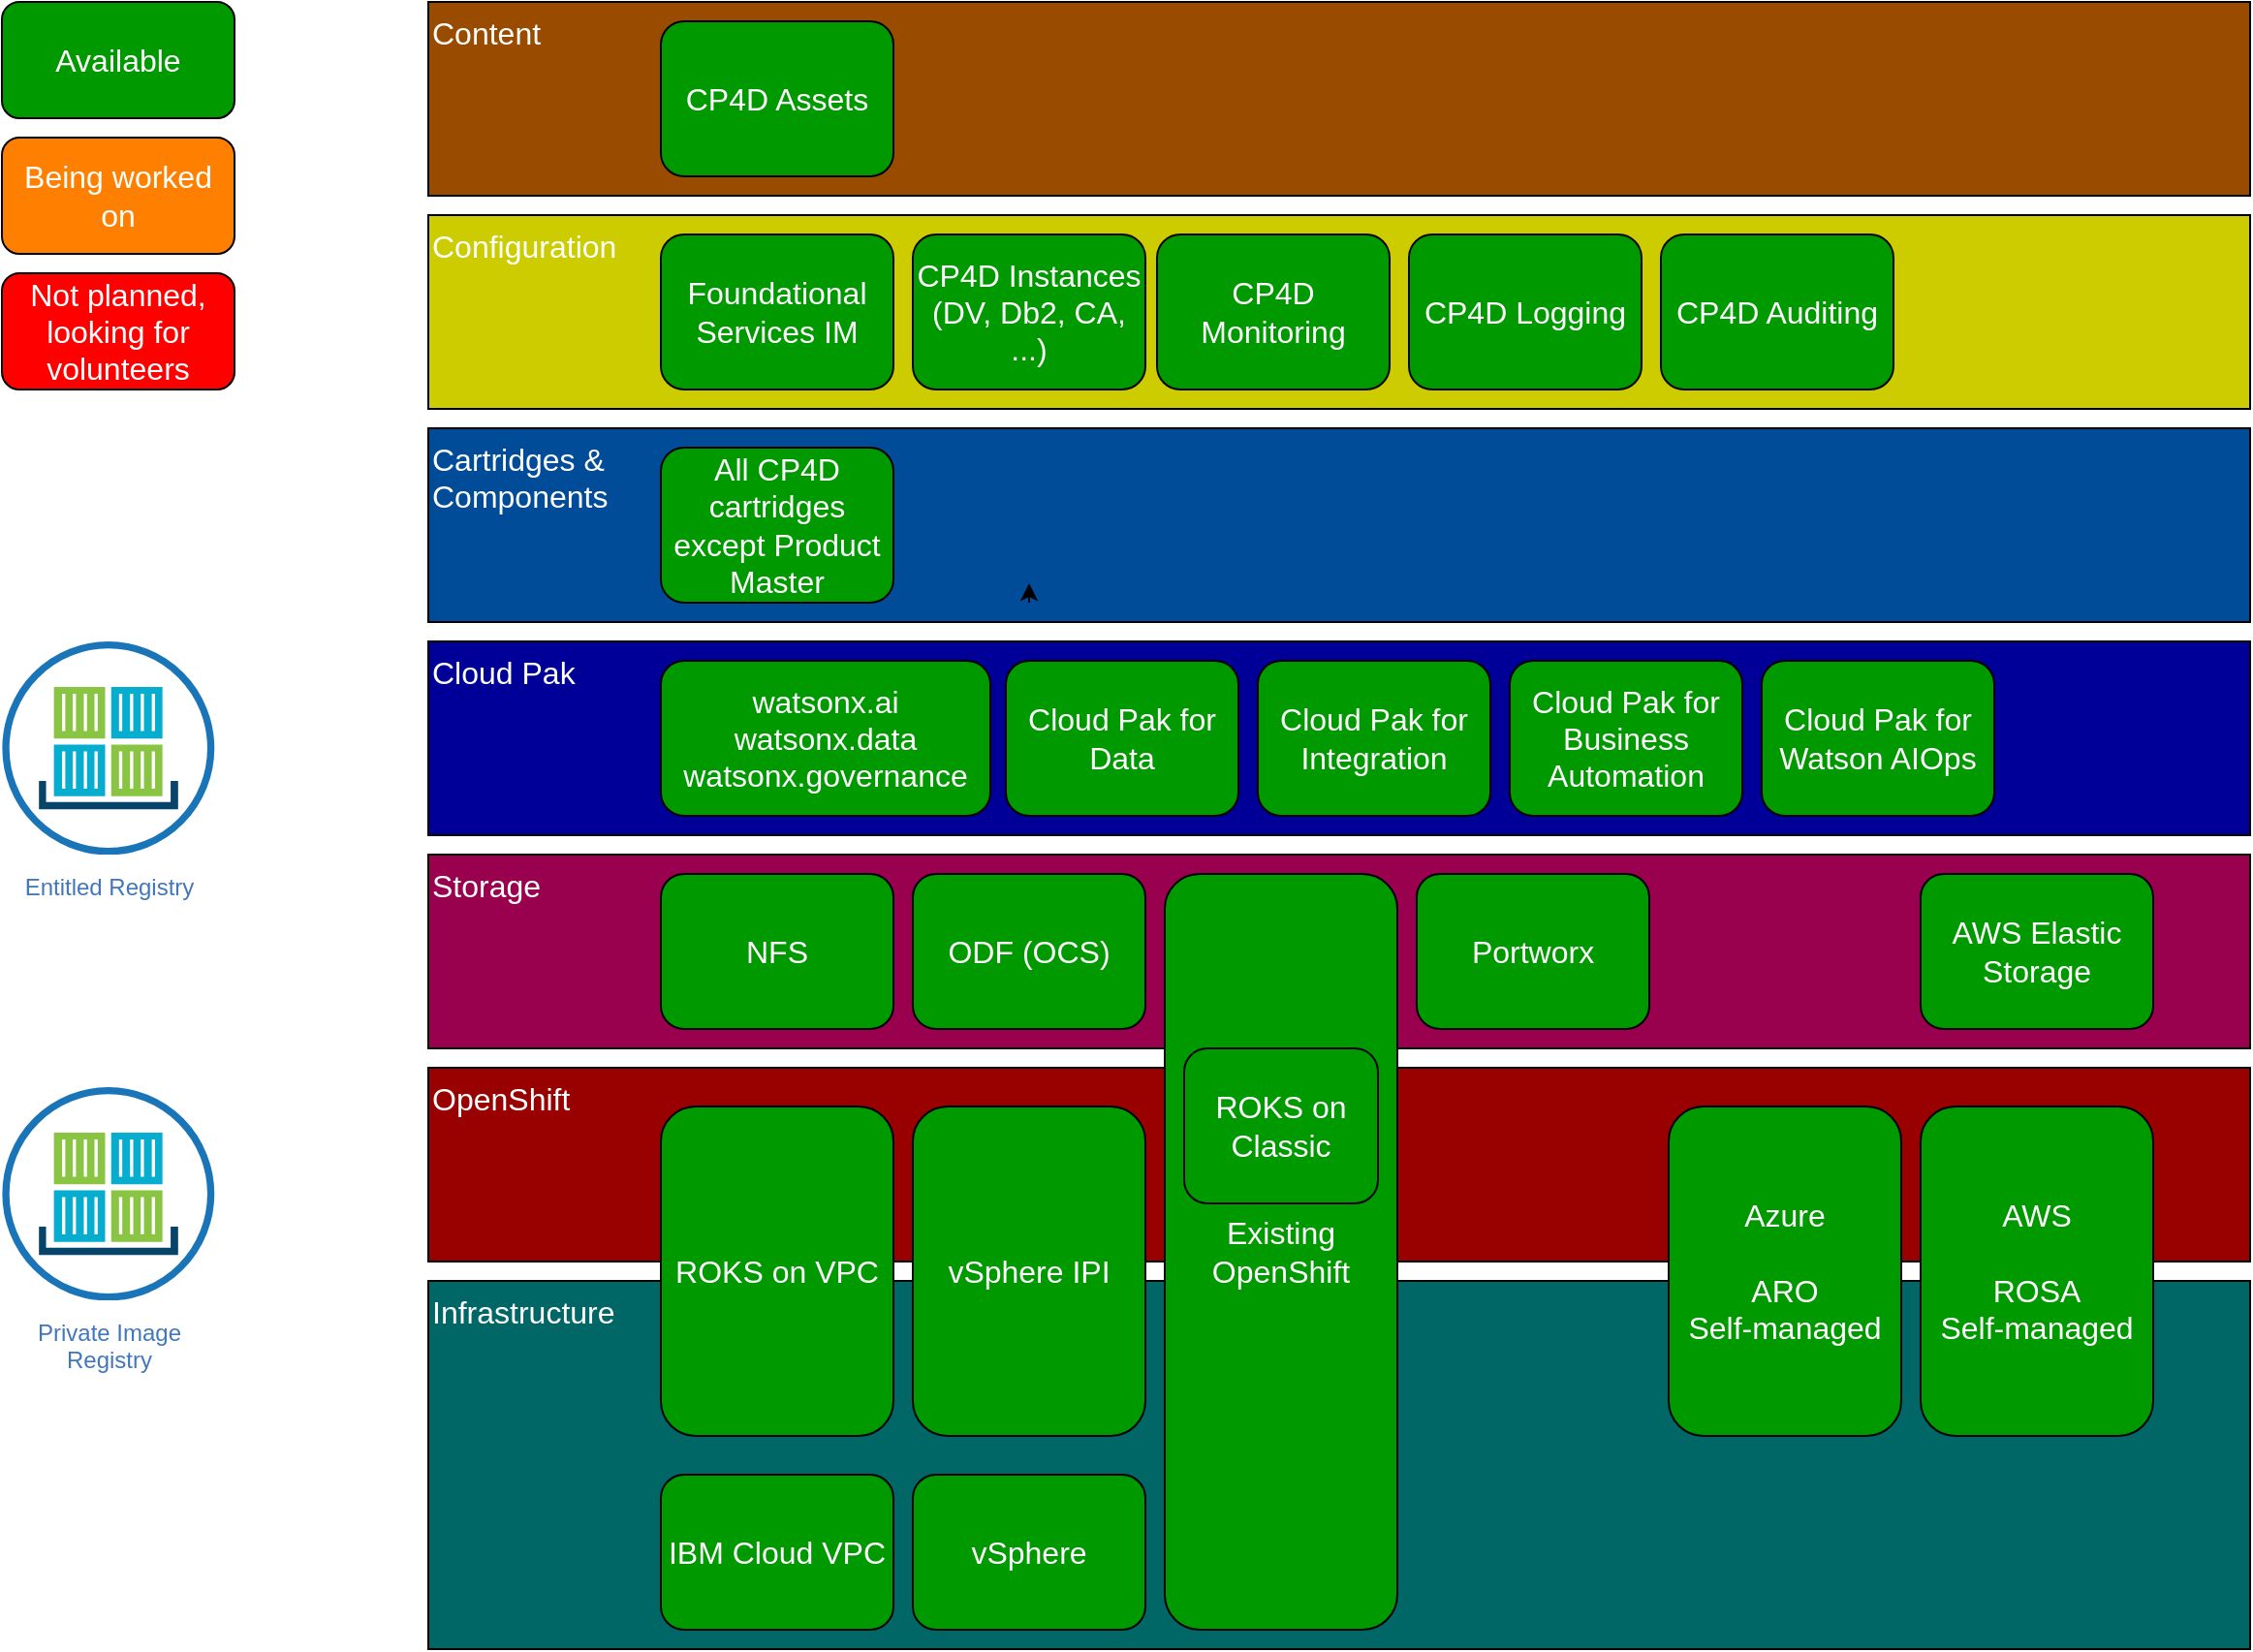 <mxfile version="24.1.0" type="device">
  <diagram id="2mgyJ-_zdfh3gZ3U018M" name="Page-1">
    <mxGraphModel dx="1825" dy="841" grid="1" gridSize="10" guides="1" tooltips="1" connect="1" arrows="1" fold="1" page="1" pageScale="1" pageWidth="827" pageHeight="1169" math="0" shadow="0">
      <root>
        <mxCell id="0" />
        <mxCell id="1" parent="0" />
        <mxCell id="PIvEL9YP9_9EcO1mkzoZ-20" value="Infrastructure" style="whiteSpace=wrap;html=1;align=left;verticalAlign=top;fillColor=#006666;fontColor=#FFFFFF;fontSize=16;" parent="1" vertex="1">
          <mxGeometry x="30" y="960" width="940" height="190" as="geometry" />
        </mxCell>
        <mxCell id="PIvEL9YP9_9EcO1mkzoZ-21" value="OpenShift" style="whiteSpace=wrap;html=1;align=left;verticalAlign=top;fillColor=#990000;fontColor=#FFFFFF;fontSize=16;" parent="1" vertex="1">
          <mxGeometry x="30" y="850" width="940" height="100" as="geometry" />
        </mxCell>
        <mxCell id="PIvEL9YP9_9EcO1mkzoZ-23" value="Storage" style="whiteSpace=wrap;html=1;align=left;verticalAlign=top;fillColor=#99004D;fontColor=#FFFFFF;fontSize=16;" parent="1" vertex="1">
          <mxGeometry x="30" y="740" width="940" height="100" as="geometry" />
        </mxCell>
        <mxCell id="PIvEL9YP9_9EcO1mkzoZ-31" value="Cloud Pak" style="whiteSpace=wrap;html=1;align=left;verticalAlign=top;fillColor=#000099;fontColor=#FFFFFF;fontSize=16;" parent="1" vertex="1">
          <mxGeometry x="30" y="630" width="940" height="100" as="geometry" />
        </mxCell>
        <mxCell id="PIvEL9YP9_9EcO1mkzoZ-32" value="Cartridges &amp;amp;&lt;br&gt;Components" style="whiteSpace=wrap;html=1;align=left;verticalAlign=top;fillColor=#004C99;fontColor=#FFFFFF;fontSize=16;" parent="1" vertex="1">
          <mxGeometry x="30" y="520" width="940" height="100" as="geometry" />
        </mxCell>
        <mxCell id="PIvEL9YP9_9EcO1mkzoZ-33" value="Configuration" style="whiteSpace=wrap;html=1;align=left;verticalAlign=top;fillColor=#CCCC00;fontColor=#FFFFFF;fontSize=16;" parent="1" vertex="1">
          <mxGeometry x="30" y="410" width="940" height="100" as="geometry" />
        </mxCell>
        <mxCell id="PIvEL9YP9_9EcO1mkzoZ-34" value="Content" style="whiteSpace=wrap;html=1;align=left;verticalAlign=top;fillColor=#994C00;fontColor=#FFFFFF;fontSize=16;" parent="1" vertex="1">
          <mxGeometry x="30" y="300" width="940" height="100" as="geometry" />
        </mxCell>
        <mxCell id="x2PrL_irTpATyocbjBxF-1" value="Available" style="rounded=1;whiteSpace=wrap;html=1;fontSize=16;fontColor=#FFFFFF;fillColor=#009900;align=center;verticalAlign=middle;" parent="1" vertex="1">
          <mxGeometry x="-190" y="300" width="120" height="60" as="geometry" />
        </mxCell>
        <mxCell id="x2PrL_irTpATyocbjBxF-2" value="Being worked on" style="rounded=1;whiteSpace=wrap;html=1;fontSize=16;fontColor=#FFFFFF;fillColor=#FF8000;align=center;verticalAlign=middle;" parent="1" vertex="1">
          <mxGeometry x="-190" y="370" width="120" height="60" as="geometry" />
        </mxCell>
        <mxCell id="x2PrL_irTpATyocbjBxF-3" value="Not planned, looking for volunteers" style="rounded=1;whiteSpace=wrap;html=1;fontSize=16;fontColor=#FFFFFF;fillColor=#FF0000;align=center;verticalAlign=middle;" parent="1" vertex="1">
          <mxGeometry x="-190" y="440" width="120" height="60" as="geometry" />
        </mxCell>
        <mxCell id="G57gemSaGJWGYIfYZtMg-1" value="CP4D Assets" style="rounded=1;whiteSpace=wrap;html=1;fontSize=16;fontColor=#FFFFFF;fillColor=#009900;align=center;verticalAlign=middle;" parent="1" vertex="1">
          <mxGeometry x="150" y="310" width="120" height="80" as="geometry" />
        </mxCell>
        <mxCell id="DfGgJ2XqmuiOgcKkVy2o-1" value="AWS Elastic Storage" style="rounded=1;whiteSpace=wrap;html=1;fontSize=16;fontColor=#FFFFFF;fillColor=#009900;align=center;verticalAlign=middle;" parent="1" vertex="1">
          <mxGeometry x="800" y="750" width="120" height="80" as="geometry" />
        </mxCell>
        <mxCell id="AeC-ubgtzM1ToBXU7dL--1" value="Cloud Pak for Data" style="rounded=1;whiteSpace=wrap;html=1;fontSize=16;fontColor=#FFFFFF;fillColor=#009900;align=center;verticalAlign=middle;" parent="1" vertex="1">
          <mxGeometry x="328" y="640" width="120" height="80" as="geometry" />
        </mxCell>
        <mxCell id="PIvEL9YP9_9EcO1mkzoZ-9" value="Infrastructure" parent="0" />
        <mxCell id="PIvEL9YP9_9EcO1mkzoZ-35" value="Private Image&lt;br&gt;Registry" style="aspect=fixed;perimeter=ellipsePerimeter;html=1;align=center;shadow=0;dashed=0;fontColor=#4277BB;labelBackgroundColor=#ffffff;fontSize=12;spacingTop=3;image;image=img/lib/ibm/miscellaneous/ibm_containers.svg;fillColor=#994C00;" parent="PIvEL9YP9_9EcO1mkzoZ-9" vertex="1">
          <mxGeometry x="-190" y="860" width="110" height="110" as="geometry" />
        </mxCell>
        <mxCell id="PIvEL9YP9_9EcO1mkzoZ-52" value="Entitled Registry" style="aspect=fixed;perimeter=ellipsePerimeter;html=1;align=center;shadow=0;dashed=0;fontColor=#4277BB;labelBackgroundColor=#ffffff;fontSize=12;spacingTop=3;image;image=img/lib/ibm/miscellaneous/ibm_containers.svg;fillColor=#994C00;" parent="PIvEL9YP9_9EcO1mkzoZ-9" vertex="1">
          <mxGeometry x="-190" y="630" width="110" height="110" as="geometry" />
        </mxCell>
        <mxCell id="PIvEL9YP9_9EcO1mkzoZ-74" value="IBM Cloud VPC" style="rounded=1;whiteSpace=wrap;html=1;fontSize=16;fontColor=#FFFFFF;fillColor=#009900;align=center;verticalAlign=middle;" parent="PIvEL9YP9_9EcO1mkzoZ-9" vertex="1">
          <mxGeometry x="150" y="1060" width="120" height="80" as="geometry" />
        </mxCell>
        <mxCell id="PIvEL9YP9_9EcO1mkzoZ-76" value="vSphere" style="rounded=1;whiteSpace=wrap;html=1;fontSize=16;fontColor=#FFFFFF;fillColor=#009900;align=center;verticalAlign=middle;" parent="PIvEL9YP9_9EcO1mkzoZ-9" vertex="1">
          <mxGeometry x="280" y="1060" width="120" height="80" as="geometry" />
        </mxCell>
        <mxCell id="PIvEL9YP9_9EcO1mkzoZ-18" value="OpenShift" parent="0" />
        <mxCell id="PIvEL9YP9_9EcO1mkzoZ-25" value="vSphere IPI" style="rounded=1;whiteSpace=wrap;html=1;fontSize=16;fontColor=#FFFFFF;fillColor=#009900;align=center;verticalAlign=middle;" parent="PIvEL9YP9_9EcO1mkzoZ-18" vertex="1">
          <mxGeometry x="280" y="870" width="120" height="170" as="geometry" />
        </mxCell>
        <mxCell id="PIvEL9YP9_9EcO1mkzoZ-26" value="Azure&lt;br&gt;&lt;br&gt;ARO&lt;br&gt;Self-managed" style="rounded=1;whiteSpace=wrap;html=1;fontSize=16;fontColor=#FFFFFF;fillColor=#009900;align=center;verticalAlign=middle;" parent="PIvEL9YP9_9EcO1mkzoZ-18" vertex="1">
          <mxGeometry x="670" y="870" width="120" height="170" as="geometry" />
        </mxCell>
        <mxCell id="PIvEL9YP9_9EcO1mkzoZ-27" value="AWS&lt;br&gt;&lt;br&gt;ROSA&lt;br&gt;Self-managed" style="rounded=1;whiteSpace=wrap;html=1;fontSize=16;fontColor=#FFFFFF;fillColor=#009900;align=center;verticalAlign=middle;" parent="PIvEL9YP9_9EcO1mkzoZ-18" vertex="1">
          <mxGeometry x="800" y="870" width="120" height="170" as="geometry" />
        </mxCell>
        <mxCell id="PIvEL9YP9_9EcO1mkzoZ-28" value="Existing OpenShift" style="rounded=1;whiteSpace=wrap;html=1;fontSize=16;fontColor=#FFFFFF;fillColor=#009900;align=center;verticalAlign=middle;" parent="PIvEL9YP9_9EcO1mkzoZ-18" vertex="1">
          <mxGeometry x="410" y="750" width="120" height="390" as="geometry" />
        </mxCell>
        <mxCell id="PIvEL9YP9_9EcO1mkzoZ-29" value="ROKS on VPC" style="rounded=1;whiteSpace=wrap;html=1;fontSize=16;fontColor=#FFFFFF;fillColor=#009900;align=center;verticalAlign=middle;" parent="PIvEL9YP9_9EcO1mkzoZ-18" vertex="1">
          <mxGeometry x="150" y="870" width="120" height="170" as="geometry" />
        </mxCell>
        <mxCell id="PIvEL9YP9_9EcO1mkzoZ-24" value="ROKS on Classic" style="rounded=1;whiteSpace=wrap;html=1;fontSize=16;fontColor=#FFFFFF;fillColor=#009900;align=center;verticalAlign=middle;" parent="PIvEL9YP9_9EcO1mkzoZ-18" vertex="1">
          <mxGeometry x="420" y="840" width="100" height="80" as="geometry" />
        </mxCell>
        <mxCell id="PIvEL9YP9_9EcO1mkzoZ-54" value="Storage" parent="0" />
        <mxCell id="PIvEL9YP9_9EcO1mkzoZ-55" value="NFS" style="rounded=1;whiteSpace=wrap;html=1;fontSize=16;fontColor=#FFFFFF;fillColor=#009900;align=center;verticalAlign=middle;" parent="PIvEL9YP9_9EcO1mkzoZ-54" vertex="1">
          <mxGeometry x="150" y="750" width="120" height="80" as="geometry" />
        </mxCell>
        <mxCell id="PIvEL9YP9_9EcO1mkzoZ-56" value="ODF (OCS)" style="rounded=1;whiteSpace=wrap;html=1;fontSize=16;fontColor=#FFFFFF;fillColor=#009900;align=center;verticalAlign=middle;" parent="PIvEL9YP9_9EcO1mkzoZ-54" vertex="1">
          <mxGeometry x="280" y="750" width="120" height="80" as="geometry" />
        </mxCell>
        <mxCell id="PIvEL9YP9_9EcO1mkzoZ-57" value="Portworx" style="rounded=1;whiteSpace=wrap;html=1;fontSize=16;fontColor=#FFFFFF;fillColor=#009900;align=center;verticalAlign=middle;" parent="PIvEL9YP9_9EcO1mkzoZ-54" vertex="1">
          <mxGeometry x="540" y="750" width="120" height="80" as="geometry" />
        </mxCell>
        <mxCell id="PIvEL9YP9_9EcO1mkzoZ-58" value="Cloud Pak" parent="0" />
        <mxCell id="PIvEL9YP9_9EcO1mkzoZ-59" value="watsonx.ai&lt;br&gt;watsonx.data&lt;div&gt;watsonx.governance&lt;/div&gt;" style="rounded=1;whiteSpace=wrap;html=1;fontSize=16;fontColor=#FFFFFF;fillColor=#009900;align=center;verticalAlign=middle;" parent="PIvEL9YP9_9EcO1mkzoZ-58" vertex="1">
          <mxGeometry x="150" y="640" width="170" height="80" as="geometry" />
        </mxCell>
        <mxCell id="PIvEL9YP9_9EcO1mkzoZ-60" value="Cloud Pak for Integration" style="rounded=1;whiteSpace=wrap;html=1;fontSize=16;fontColor=#FFFFFF;fillColor=#009900;align=center;verticalAlign=middle;" parent="PIvEL9YP9_9EcO1mkzoZ-58" vertex="1">
          <mxGeometry x="458" y="640" width="120" height="80" as="geometry" />
        </mxCell>
        <mxCell id="PIvEL9YP9_9EcO1mkzoZ-61" value="Cloud Pak for Business Automation" style="rounded=1;whiteSpace=wrap;html=1;fontSize=16;fontColor=#FFFFFF;fillColor=#009900;align=center;verticalAlign=middle;" parent="PIvEL9YP9_9EcO1mkzoZ-58" vertex="1">
          <mxGeometry x="588" y="640" width="120" height="80" as="geometry" />
        </mxCell>
        <mxCell id="PIvEL9YP9_9EcO1mkzoZ-62" value="Cloud Pak for Watson AIOps" style="rounded=1;whiteSpace=wrap;html=1;fontSize=16;fontColor=#FFFFFF;fillColor=#009900;align=center;verticalAlign=middle;" parent="PIvEL9YP9_9EcO1mkzoZ-58" vertex="1">
          <mxGeometry x="718" y="640" width="120" height="80" as="geometry" />
        </mxCell>
        <mxCell id="PIvEL9YP9_9EcO1mkzoZ-63" value="Cartridges" parent="0" />
        <mxCell id="PIvEL9YP9_9EcO1mkzoZ-64" style="edgeStyle=orthogonalEdgeStyle;rounded=0;orthogonalLoop=1;jettySize=auto;html=1;exitX=0.5;exitY=1;exitDx=0;exitDy=0;entryX=0.5;entryY=0.875;entryDx=0;entryDy=0;entryPerimeter=0;fontSize=16;fontColor=#FFFFFF;" parent="PIvEL9YP9_9EcO1mkzoZ-63" edge="1">
          <mxGeometry relative="1" as="geometry">
            <mxPoint x="340" y="610" as="sourcePoint" />
            <mxPoint x="340" y="600" as="targetPoint" />
          </mxGeometry>
        </mxCell>
        <mxCell id="PIvEL9YP9_9EcO1mkzoZ-65" value="All CP4D cartridges except Product Master" style="rounded=1;whiteSpace=wrap;html=1;fontSize=16;fontColor=#FFFFFF;fillColor=#009900;align=center;verticalAlign=middle;" parent="PIvEL9YP9_9EcO1mkzoZ-63" vertex="1">
          <mxGeometry x="150" y="530" width="120" height="80" as="geometry" />
        </mxCell>
        <mxCell id="PIvEL9YP9_9EcO1mkzoZ-67" value="Configuration" parent="0" />
        <mxCell id="PIvEL9YP9_9EcO1mkzoZ-68" value="Foundational Services IM" style="rounded=1;whiteSpace=wrap;html=1;fontSize=16;fontColor=#FFFFFF;fillColor=#009900;align=center;verticalAlign=middle;" parent="PIvEL9YP9_9EcO1mkzoZ-67" vertex="1">
          <mxGeometry x="150" y="420" width="120" height="80" as="geometry" />
        </mxCell>
        <mxCell id="PIvEL9YP9_9EcO1mkzoZ-70" value="CP4D Instances (DV, Db2, CA, ...)" style="rounded=1;whiteSpace=wrap;html=1;fontSize=16;fontColor=#FFFFFF;fillColor=#009900;align=center;verticalAlign=middle;" parent="PIvEL9YP9_9EcO1mkzoZ-67" vertex="1">
          <mxGeometry x="280" y="420" width="120" height="80" as="geometry" />
        </mxCell>
        <mxCell id="PIvEL9YP9_9EcO1mkzoZ-71" value="CP4D Monitoring" style="rounded=1;whiteSpace=wrap;html=1;fontSize=16;fontColor=#FFFFFF;fillColor=#009900;align=center;verticalAlign=middle;" parent="PIvEL9YP9_9EcO1mkzoZ-67" vertex="1">
          <mxGeometry x="406" y="420" width="120" height="80" as="geometry" />
        </mxCell>
        <mxCell id="PIvEL9YP9_9EcO1mkzoZ-72" value="CP4D Logging" style="rounded=1;whiteSpace=wrap;html=1;fontSize=16;fontColor=#FFFFFF;fillColor=#009900;align=center;verticalAlign=middle;" parent="PIvEL9YP9_9EcO1mkzoZ-67" vertex="1">
          <mxGeometry x="536" y="420" width="120" height="80" as="geometry" />
        </mxCell>
        <mxCell id="PIvEL9YP9_9EcO1mkzoZ-73" value="CP4D Auditing" style="rounded=1;whiteSpace=wrap;html=1;fontSize=16;fontColor=#FFFFFF;fillColor=#009900;align=center;verticalAlign=middle;" parent="PIvEL9YP9_9EcO1mkzoZ-67" vertex="1">
          <mxGeometry x="666" y="420" width="120" height="80" as="geometry" />
        </mxCell>
      </root>
    </mxGraphModel>
  </diagram>
</mxfile>
